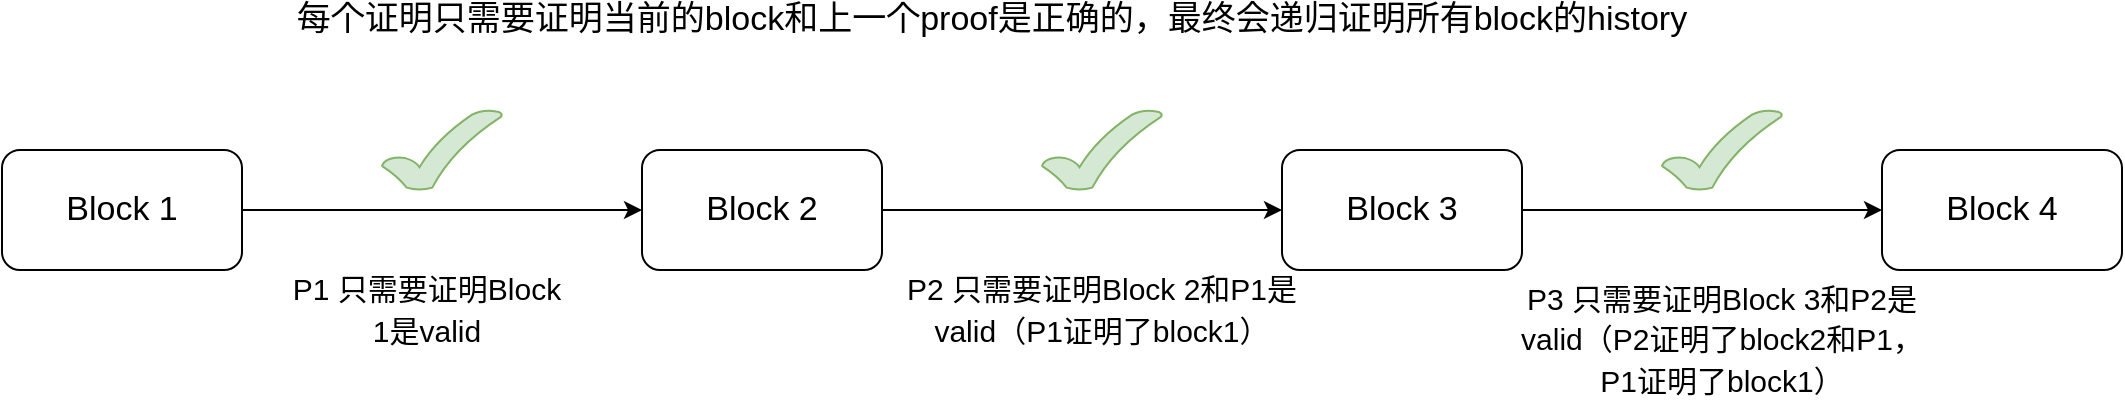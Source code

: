 <mxfile version="18.1.3" type="github">
  <diagram id="qs12lx_DpQLUk4oAbed0" name="Page-1">
    <mxGraphModel dx="1868" dy="659" grid="1" gridSize="10" guides="1" tooltips="1" connect="1" arrows="1" fold="1" page="1" pageScale="1" pageWidth="850" pageHeight="1100" math="0" shadow="0">
      <root>
        <mxCell id="0" />
        <mxCell id="1" parent="0" />
        <mxCell id="uLEEBEtIoVZ8iIxkg-S8-10" value="" style="edgeStyle=orthogonalEdgeStyle;rounded=0;orthogonalLoop=1;jettySize=auto;html=1;fontSize=17;" edge="1" parent="1" source="uLEEBEtIoVZ8iIxkg-S8-1" target="uLEEBEtIoVZ8iIxkg-S8-9">
          <mxGeometry relative="1" as="geometry" />
        </mxCell>
        <mxCell id="uLEEBEtIoVZ8iIxkg-S8-1" value="&lt;font style=&quot;font-size: 17px;&quot;&gt;Block 1&lt;/font&gt;" style="rounded=1;whiteSpace=wrap;html=1;" vertex="1" parent="1">
          <mxGeometry x="-70" y="290" width="120" height="60" as="geometry" />
        </mxCell>
        <mxCell id="uLEEBEtIoVZ8iIxkg-S8-12" value="" style="edgeStyle=orthogonalEdgeStyle;rounded=0;orthogonalLoop=1;jettySize=auto;html=1;fontSize=17;" edge="1" parent="1" source="uLEEBEtIoVZ8iIxkg-S8-9" target="uLEEBEtIoVZ8iIxkg-S8-11">
          <mxGeometry relative="1" as="geometry" />
        </mxCell>
        <mxCell id="uLEEBEtIoVZ8iIxkg-S8-9" value="&lt;font style=&quot;font-size: 17px;&quot;&gt;Block 2&lt;/font&gt;" style="whiteSpace=wrap;html=1;rounded=1;" vertex="1" parent="1">
          <mxGeometry x="250" y="290" width="120" height="60" as="geometry" />
        </mxCell>
        <mxCell id="uLEEBEtIoVZ8iIxkg-S8-14" value="" style="edgeStyle=orthogonalEdgeStyle;rounded=0;orthogonalLoop=1;jettySize=auto;html=1;fontSize=17;" edge="1" parent="1" source="uLEEBEtIoVZ8iIxkg-S8-11" target="uLEEBEtIoVZ8iIxkg-S8-13">
          <mxGeometry relative="1" as="geometry" />
        </mxCell>
        <mxCell id="uLEEBEtIoVZ8iIxkg-S8-11" value="&lt;font style=&quot;font-size: 17px;&quot;&gt;Block 3&lt;/font&gt;" style="whiteSpace=wrap;html=1;rounded=1;" vertex="1" parent="1">
          <mxGeometry x="570" y="290" width="120" height="60" as="geometry" />
        </mxCell>
        <mxCell id="uLEEBEtIoVZ8iIxkg-S8-13" value="&lt;font style=&quot;font-size: 17px;&quot;&gt;Block 4&lt;/font&gt;" style="whiteSpace=wrap;html=1;rounded=1;" vertex="1" parent="1">
          <mxGeometry x="870" y="290" width="120" height="60" as="geometry" />
        </mxCell>
        <mxCell id="uLEEBEtIoVZ8iIxkg-S8-15" value="" style="verticalLabelPosition=bottom;verticalAlign=top;html=1;shape=mxgraph.basic.tick;fontSize=17;fillColor=#d5e8d4;strokeColor=#82b366;" vertex="1" parent="1">
          <mxGeometry x="450" y="270" width="60" height="40" as="geometry" />
        </mxCell>
        <mxCell id="uLEEBEtIoVZ8iIxkg-S8-16" value="" style="verticalLabelPosition=bottom;verticalAlign=top;html=1;shape=mxgraph.basic.tick;fontSize=17;fillColor=#d5e8d4;strokeColor=#82b366;" vertex="1" parent="1">
          <mxGeometry x="120" y="270" width="60" height="40" as="geometry" />
        </mxCell>
        <mxCell id="uLEEBEtIoVZ8iIxkg-S8-17" value="" style="verticalLabelPosition=bottom;verticalAlign=top;html=1;shape=mxgraph.basic.tick;fontSize=17;fillColor=#d5e8d4;strokeColor=#82b366;" vertex="1" parent="1">
          <mxGeometry x="760" y="270" width="60" height="40" as="geometry" />
        </mxCell>
        <mxCell id="uLEEBEtIoVZ8iIxkg-S8-18" value="&lt;font style=&quot;font-size: 15px;&quot;&gt;P1 只需要证明Block 1是valid&lt;/font&gt;" style="text;html=1;strokeColor=none;fillColor=none;align=center;verticalAlign=middle;whiteSpace=wrap;rounded=0;fontSize=17;" vertex="1" parent="1">
          <mxGeometry x="70" y="340" width="145" height="60" as="geometry" />
        </mxCell>
        <mxCell id="uLEEBEtIoVZ8iIxkg-S8-22" value="&lt;font style=&quot;font-size: 15px;&quot;&gt;P2&amp;nbsp;只需要证明Block 2和P1是valid（P1证明了block1）&lt;/font&gt;" style="text;html=1;strokeColor=none;fillColor=none;align=center;verticalAlign=middle;whiteSpace=wrap;rounded=0;fontSize=17;" vertex="1" parent="1">
          <mxGeometry x="375" y="335" width="210" height="70" as="geometry" />
        </mxCell>
        <mxCell id="uLEEBEtIoVZ8iIxkg-S8-23" value="&lt;font style=&quot;font-size: 15px;&quot;&gt;P3 只需要证明Block 3和P2是valid（P2证明了block2和P1，P1证明了block1）&lt;/font&gt;" style="text;html=1;strokeColor=none;fillColor=none;align=center;verticalAlign=middle;whiteSpace=wrap;rounded=0;fontSize=17;" vertex="1" parent="1">
          <mxGeometry x="685" y="350" width="210" height="70" as="geometry" />
        </mxCell>
        <mxCell id="uLEEBEtIoVZ8iIxkg-S8-25" value="&lt;font style=&quot;font-size: 17px;&quot;&gt;每个证明只需要证明当前的block和上一个proof是正确的，最终会递归证明所有block的history&lt;/font&gt;" style="text;html=1;strokeColor=none;fillColor=none;align=center;verticalAlign=middle;whiteSpace=wrap;rounded=0;fontSize=15;" vertex="1" parent="1">
          <mxGeometry x="55" y="220" width="740" height="10" as="geometry" />
        </mxCell>
      </root>
    </mxGraphModel>
  </diagram>
</mxfile>
